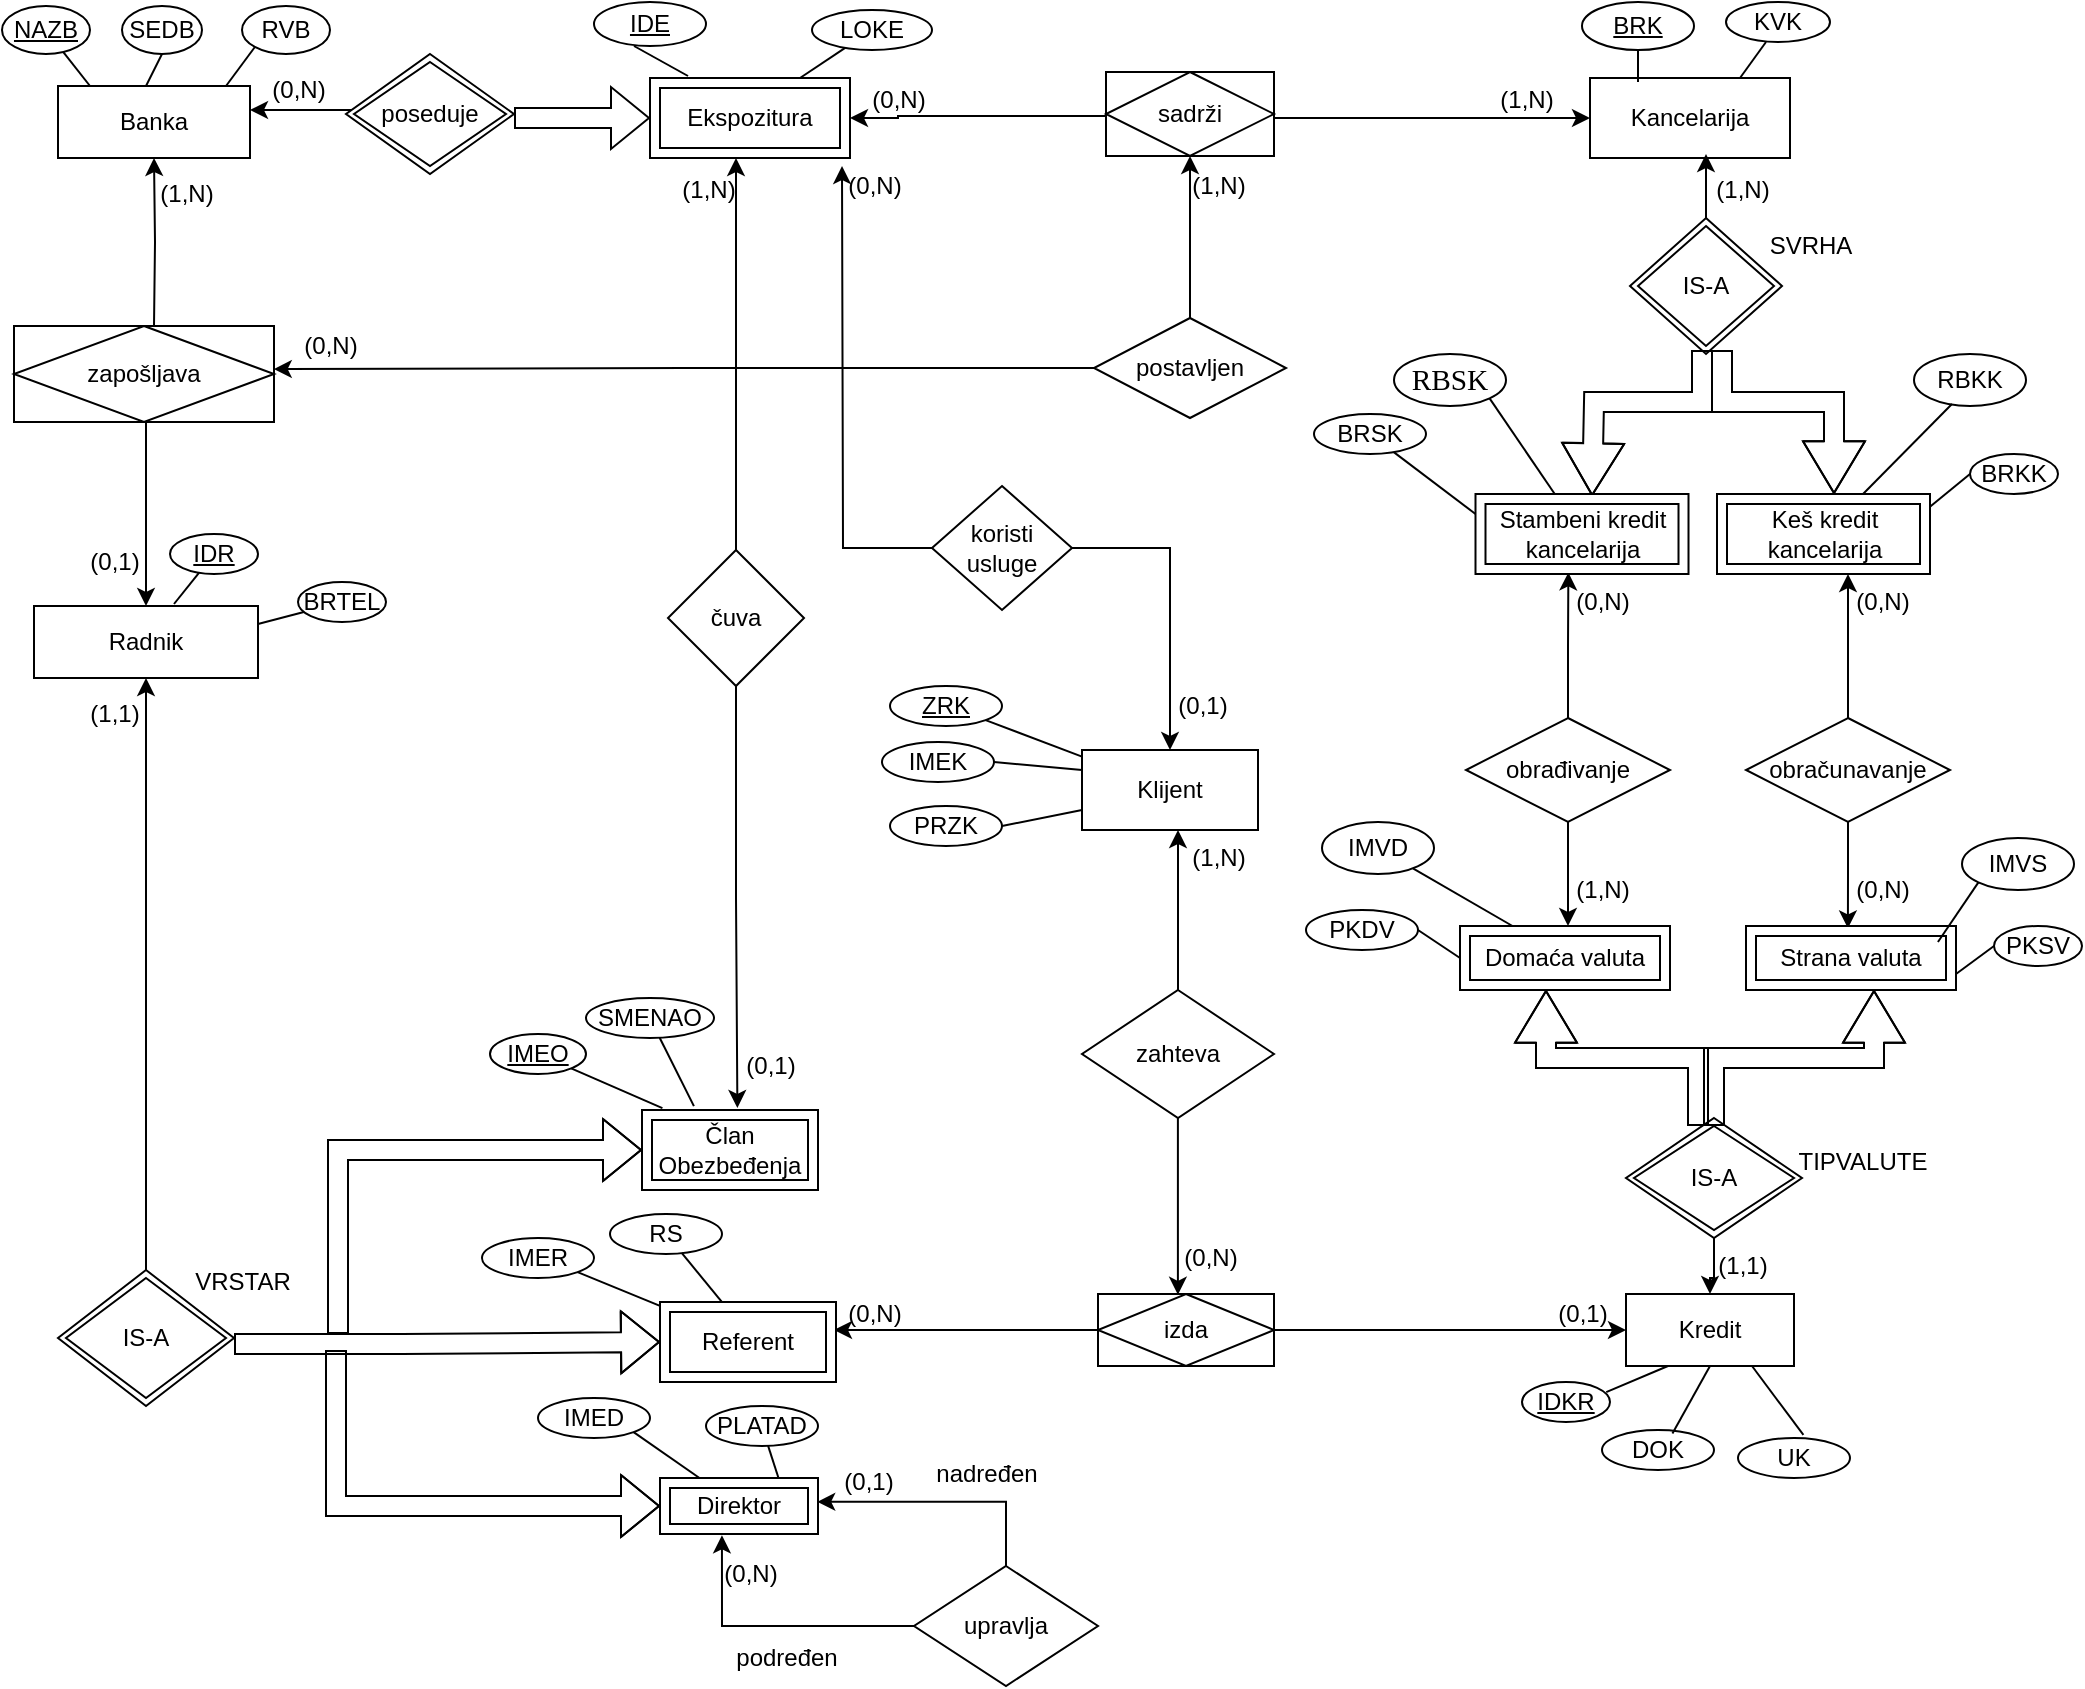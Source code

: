 <mxfile version="20.8.2" type="device"><diagram id="R2lEEEUBdFMjLlhIrx00" name="Page-1"><mxGraphModel dx="1084" dy="685" grid="1" gridSize="4" guides="1" tooltips="1" connect="1" arrows="1" fold="1" page="1" pageScale="1" pageWidth="850" pageHeight="1100" math="0" shadow="0" extFonts="Permanent Marker^https://fonts.googleapis.com/css?family=Permanent+Marker"><root><mxCell id="0"/><mxCell id="1" parent="0"/><mxCell id="6IQZY--_Jpdt3r4YXROx-1" value="Banka" style="rounded=0;whiteSpace=wrap;html=1;" parent="1" vertex="1"><mxGeometry x="44" y="48" width="96" height="36" as="geometry"/></mxCell><mxCell id="6IQZY--_Jpdt3r4YXROx-2" value="&lt;u&gt;NAZB&lt;/u&gt;" style="ellipse;whiteSpace=wrap;html=1;" parent="1" vertex="1"><mxGeometry x="16" y="8" width="44" height="24" as="geometry"/></mxCell><mxCell id="6IQZY--_Jpdt3r4YXROx-4" value="" style="endArrow=none;html=1;rounded=0;" parent="1" target="6IQZY--_Jpdt3r4YXROx-2" edge="1"><mxGeometry width="50" height="50" relative="1" as="geometry"><mxPoint x="60" y="48" as="sourcePoint"/><mxPoint x="88" y="30" as="targetPoint"/></mxGeometry></mxCell><mxCell id="6IQZY--_Jpdt3r4YXROx-5" value="SEDB" style="ellipse;whiteSpace=wrap;html=1;" parent="1" vertex="1"><mxGeometry x="76" y="8" width="40" height="24" as="geometry"/></mxCell><mxCell id="6IQZY--_Jpdt3r4YXROx-6" value="RVB" style="ellipse;whiteSpace=wrap;html=1;" parent="1" vertex="1"><mxGeometry x="136" y="8" width="44" height="24" as="geometry"/></mxCell><mxCell id="6IQZY--_Jpdt3r4YXROx-7" value="" style="endArrow=none;html=1;rounded=0;entryX=0.5;entryY=1;entryDx=0;entryDy=0;" parent="1" target="6IQZY--_Jpdt3r4YXROx-5" edge="1"><mxGeometry width="50" height="50" relative="1" as="geometry"><mxPoint x="88" y="48" as="sourcePoint"/><mxPoint x="134" y="4" as="targetPoint"/></mxGeometry></mxCell><mxCell id="6IQZY--_Jpdt3r4YXROx-8" value="" style="endArrow=none;html=1;rounded=0;entryX=0;entryY=1;entryDx=0;entryDy=0;" parent="1" target="6IQZY--_Jpdt3r4YXROx-6" edge="1"><mxGeometry width="50" height="50" relative="1" as="geometry"><mxPoint x="128" y="48" as="sourcePoint"/><mxPoint x="170" y="8" as="targetPoint"/><Array as="points"/></mxGeometry></mxCell><mxCell id="6IQZY--_Jpdt3r4YXROx-11" style="edgeStyle=orthogonalEdgeStyle;rounded=0;orthogonalLoop=1;jettySize=auto;html=1;" parent="1" edge="1"><mxGeometry relative="1" as="geometry"><mxPoint x="208" y="60" as="sourcePoint"/><mxPoint x="140" y="60" as="targetPoint"/></mxGeometry></mxCell><mxCell id="6IQZY--_Jpdt3r4YXROx-12" value="" style="shape=flexArrow;endArrow=classic;html=1;rounded=0;" parent="1" edge="1"><mxGeometry width="50" height="50" relative="1" as="geometry"><mxPoint x="272" y="64" as="sourcePoint"/><mxPoint x="340" y="64" as="targetPoint"/></mxGeometry></mxCell><mxCell id="6IQZY--_Jpdt3r4YXROx-13" value="Ekspozitura" style="shape=ext;margin=3;double=1;whiteSpace=wrap;html=1;align=center;" parent="1" vertex="1"><mxGeometry x="340" y="44" width="100" height="40" as="geometry"/></mxCell><mxCell id="6IQZY--_Jpdt3r4YXROx-14" value="poseduje" style="shape=rhombus;double=1;perimeter=rhombusPerimeter;whiteSpace=wrap;html=1;align=center;" parent="1" vertex="1"><mxGeometry x="188" y="32" width="84" height="60" as="geometry"/></mxCell><mxCell id="6IQZY--_Jpdt3r4YXROx-17" style="edgeStyle=orthogonalEdgeStyle;rounded=0;orthogonalLoop=1;jettySize=auto;html=1;entryX=0;entryY=0.5;entryDx=0;entryDy=0;" parent="1" source="6IQZY--_Jpdt3r4YXROx-15" target="6IQZY--_Jpdt3r4YXROx-16" edge="1"><mxGeometry relative="1" as="geometry"><mxPoint x="612" y="62" as="targetPoint"/><Array as="points"><mxPoint x="788" y="64"/><mxPoint x="788" y="64"/></Array></mxGeometry></mxCell><mxCell id="6IQZY--_Jpdt3r4YXROx-18" style="edgeStyle=orthogonalEdgeStyle;rounded=0;orthogonalLoop=1;jettySize=auto;html=1;entryX=1;entryY=0.5;entryDx=0;entryDy=0;" parent="1" source="6IQZY--_Jpdt3r4YXROx-15" target="6IQZY--_Jpdt3r4YXROx-13" edge="1"><mxGeometry relative="1" as="geometry"><Array as="points"><mxPoint x="464" y="63"/><mxPoint x="464" y="64"/></Array></mxGeometry></mxCell><mxCell id="6IQZY--_Jpdt3r4YXROx-15" value="sadrži" style="shape=associativeEntity;whiteSpace=wrap;html=1;align=center;" parent="1" vertex="1"><mxGeometry x="568" y="41" width="84" height="42" as="geometry"/></mxCell><mxCell id="6IQZY--_Jpdt3r4YXROx-16" value="Kancelarija&lt;br&gt;" style="whiteSpace=wrap;html=1;align=center;" parent="1" vertex="1"><mxGeometry x="810" y="44" width="100" height="40" as="geometry"/></mxCell><mxCell id="6IQZY--_Jpdt3r4YXROx-19" value="(0,N)" style="text;html=1;align=center;verticalAlign=middle;resizable=0;points=[];autosize=1;strokeColor=none;fillColor=none;" parent="1" vertex="1"><mxGeometry x="440" y="41" width="48" height="28" as="geometry"/></mxCell><mxCell id="6IQZY--_Jpdt3r4YXROx-20" value="(0,N)" style="text;html=1;align=center;verticalAlign=middle;resizable=0;points=[];autosize=1;strokeColor=none;fillColor=none;" parent="1" vertex="1"><mxGeometry x="140" y="36" width="48" height="28" as="geometry"/></mxCell><mxCell id="6IQZY--_Jpdt3r4YXROx-21" value="(1,N)" style="text;html=1;align=center;verticalAlign=middle;resizable=0;points=[];autosize=1;strokeColor=none;fillColor=none;" parent="1" vertex="1"><mxGeometry x="754" y="41" width="48" height="28" as="geometry"/></mxCell><mxCell id="6IQZY--_Jpdt3r4YXROx-22" value="IDE" style="ellipse;whiteSpace=wrap;html=1;align=center;fontStyle=4;" parent="1" vertex="1"><mxGeometry x="312" y="6" width="56" height="22" as="geometry"/></mxCell><mxCell id="6IQZY--_Jpdt3r4YXROx-23" value="LOKE" style="ellipse;whiteSpace=wrap;html=1;align=center;" parent="1" vertex="1"><mxGeometry x="421" y="10" width="60" height="20" as="geometry"/></mxCell><mxCell id="6IQZY--_Jpdt3r4YXROx-26" value="&lt;u&gt;BRK&lt;/u&gt;" style="ellipse;whiteSpace=wrap;html=1;align=center;" parent="1" vertex="1"><mxGeometry x="806" y="6" width="56" height="24" as="geometry"/></mxCell><mxCell id="6IQZY--_Jpdt3r4YXROx-27" value="KVK" style="ellipse;whiteSpace=wrap;html=1;align=center;" parent="1" vertex="1"><mxGeometry x="878" y="6" width="52" height="20" as="geometry"/></mxCell><mxCell id="6IQZY--_Jpdt3r4YXROx-29" value="" style="endArrow=none;html=1;rounded=0;entryX=0.19;entryY=-0.025;entryDx=0;entryDy=0;entryPerimeter=0;" parent="1" target="6IQZY--_Jpdt3r4YXROx-13" edge="1"><mxGeometry relative="1" as="geometry"><mxPoint x="332" y="28" as="sourcePoint"/><mxPoint x="400" y="28" as="targetPoint"/></mxGeometry></mxCell><mxCell id="6IQZY--_Jpdt3r4YXROx-30" value="" style="endArrow=none;html=1;rounded=0;exitX=0.75;exitY=0;exitDx=0;exitDy=0;" parent="1" source="6IQZY--_Jpdt3r4YXROx-16" edge="1"><mxGeometry width="50" height="50" relative="1" as="geometry"><mxPoint x="878" y="46" as="sourcePoint"/><mxPoint x="898" y="26" as="targetPoint"/></mxGeometry></mxCell><mxCell id="6IQZY--_Jpdt3r4YXROx-31" value="" style="endArrow=none;html=1;rounded=0;" parent="1" target="6IQZY--_Jpdt3r4YXROx-26" edge="1"><mxGeometry width="50" height="50" relative="1" as="geometry"><mxPoint x="834" y="46" as="sourcePoint"/><mxPoint x="858" y="24" as="targetPoint"/></mxGeometry></mxCell><mxCell id="6IQZY--_Jpdt3r4YXROx-34" style="edgeStyle=orthogonalEdgeStyle;rounded=0;orthogonalLoop=1;jettySize=auto;html=1;entryX=0.58;entryY=0.95;entryDx=0;entryDy=0;entryPerimeter=0;" parent="1" source="6IQZY--_Jpdt3r4YXROx-32" target="6IQZY--_Jpdt3r4YXROx-16" edge="1"><mxGeometry relative="1" as="geometry"/></mxCell><mxCell id="6IQZY--_Jpdt3r4YXROx-32" value="IS-A" style="shape=rhombus;double=1;perimeter=rhombusPerimeter;whiteSpace=wrap;html=1;align=center;" parent="1" vertex="1"><mxGeometry x="830" y="114" width="76" height="68" as="geometry"/></mxCell><mxCell id="6IQZY--_Jpdt3r4YXROx-35" value="(1,N)" style="text;html=1;align=center;verticalAlign=middle;resizable=0;points=[];autosize=1;strokeColor=none;fillColor=none;" parent="1" vertex="1"><mxGeometry x="862" y="86" width="48" height="28" as="geometry"/></mxCell><mxCell id="6IQZY--_Jpdt3r4YXROx-36" value="SVRHA" style="text;html=1;align=center;verticalAlign=middle;resizable=0;points=[];autosize=1;strokeColor=none;fillColor=none;" parent="1" vertex="1"><mxGeometry x="888" y="114" width="64" height="28" as="geometry"/></mxCell><mxCell id="6IQZY--_Jpdt3r4YXROx-46" value="BRKK" style="ellipse;whiteSpace=wrap;html=1;align=center;" parent="1" vertex="1"><mxGeometry x="1000" y="232" width="44" height="20" as="geometry"/></mxCell><mxCell id="6IQZY--_Jpdt3r4YXROx-47" value="BRSK" style="ellipse;whiteSpace=wrap;html=1;align=center;" parent="1" vertex="1"><mxGeometry x="672" y="212" width="56" height="20" as="geometry"/></mxCell><mxCell id="6IQZY--_Jpdt3r4YXROx-48" value="" style="endArrow=none;html=1;rounded=0;entryX=0;entryY=0.25;entryDx=0;entryDy=0;" parent="1" source="6IQZY--_Jpdt3r4YXROx-47" target="oLAv_RzCPwQ5drfLJmih-4" edge="1"><mxGeometry width="50" height="50" relative="1" as="geometry"><mxPoint x="616" y="250" as="sourcePoint"/><mxPoint x="757.592" y="252" as="targetPoint"/></mxGeometry></mxCell><mxCell id="6IQZY--_Jpdt3r4YXROx-51" value="" style="endArrow=none;html=1;rounded=0;entryX=0;entryY=0.5;entryDx=0;entryDy=0;exitX=1;exitY=0.25;exitDx=0;exitDy=0;" parent="1" target="6IQZY--_Jpdt3r4YXROx-46" edge="1"><mxGeometry width="50" height="50" relative="1" as="geometry"><mxPoint x="978" y="260" as="sourcePoint"/><mxPoint x="994" y="218" as="targetPoint"/></mxGeometry></mxCell><mxCell id="6IQZY--_Jpdt3r4YXROx-53" style="edgeStyle=orthogonalEdgeStyle;rounded=0;orthogonalLoop=1;jettySize=auto;html=1;entryX=0.5;entryY=1;entryDx=0;entryDy=0;" parent="1" target="6IQZY--_Jpdt3r4YXROx-1" edge="1"><mxGeometry relative="1" as="geometry"><mxPoint x="92" y="168" as="sourcePoint"/></mxGeometry></mxCell><mxCell id="6IQZY--_Jpdt3r4YXROx-55" value="" style="edgeStyle=orthogonalEdgeStyle;rounded=0;orthogonalLoop=1;jettySize=auto;html=1;" parent="1" source="6IQZY--_Jpdt3r4YXROx-52" target="6IQZY--_Jpdt3r4YXROx-54" edge="1"><mxGeometry relative="1" as="geometry"><Array as="points"><mxPoint x="88" y="236"/><mxPoint x="88" y="236"/></Array></mxGeometry></mxCell><mxCell id="6IQZY--_Jpdt3r4YXROx-52" value="zapošljava" style="shape=associativeEntity;whiteSpace=wrap;html=1;align=center;" parent="1" vertex="1"><mxGeometry x="22" y="168" width="130" height="48" as="geometry"/></mxCell><mxCell id="6IQZY--_Jpdt3r4YXROx-54" value="Radnik" style="whiteSpace=wrap;html=1;" parent="1" vertex="1"><mxGeometry x="32" y="308" width="112" height="36" as="geometry"/></mxCell><mxCell id="6IQZY--_Jpdt3r4YXROx-58" value="IDR" style="ellipse;whiteSpace=wrap;html=1;align=center;fontStyle=4;" parent="1" vertex="1"><mxGeometry x="100" y="272" width="44" height="20" as="geometry"/></mxCell><mxCell id="6IQZY--_Jpdt3r4YXROx-59" value="BRTEL" style="ellipse;whiteSpace=wrap;html=1;align=center;" parent="1" vertex="1"><mxGeometry x="164" y="296" width="44" height="20" as="geometry"/></mxCell><mxCell id="6IQZY--_Jpdt3r4YXROx-63" value="" style="edgeStyle=orthogonalEdgeStyle;rounded=0;orthogonalLoop=1;jettySize=auto;html=1;exitX=0.5;exitY=0;exitDx=0;exitDy=0;" parent="1" source="6IQZY--_Jpdt3r4YXROx-61" target="6IQZY--_Jpdt3r4YXROx-54" edge="1"><mxGeometry x="0.093" y="-40" relative="1" as="geometry"><Array as="points"><mxPoint x="88" y="608"/><mxPoint x="88" y="608"/></Array><mxPoint as="offset"/></mxGeometry></mxCell><mxCell id="6IQZY--_Jpdt3r4YXROx-61" value="IS-A" style="shape=rhombus;double=1;perimeter=rhombusPerimeter;whiteSpace=wrap;html=1;align=center;" parent="1" vertex="1"><mxGeometry x="44" y="640" width="88" height="68" as="geometry"/></mxCell><mxCell id="6IQZY--_Jpdt3r4YXROx-62" value="VRSTAR" style="text;html=1;align=center;verticalAlign=middle;resizable=0;points=[];autosize=1;strokeColor=none;fillColor=none;" parent="1" vertex="1"><mxGeometry x="100" y="632" width="72" height="28" as="geometry"/></mxCell><mxCell id="6IQZY--_Jpdt3r4YXROx-64" value="(1,N)" style="text;html=1;align=center;verticalAlign=middle;resizable=0;points=[];autosize=1;strokeColor=none;fillColor=none;" parent="1" vertex="1"><mxGeometry x="84" y="88" width="48" height="28" as="geometry"/></mxCell><mxCell id="6IQZY--_Jpdt3r4YXROx-65" value="(0,1)" style="text;html=1;align=center;verticalAlign=middle;resizable=0;points=[];autosize=1;strokeColor=none;fillColor=none;" parent="1" vertex="1"><mxGeometry x="48" y="272" width="48" height="28" as="geometry"/></mxCell><mxCell id="6IQZY--_Jpdt3r4YXROx-67" style="edgeStyle=orthogonalEdgeStyle;rounded=0;orthogonalLoop=1;jettySize=auto;html=1;" parent="1" source="6IQZY--_Jpdt3r4YXROx-66" target="6IQZY--_Jpdt3r4YXROx-15" edge="1"><mxGeometry relative="1" as="geometry"/></mxCell><mxCell id="6IQZY--_Jpdt3r4YXROx-68" style="edgeStyle=orthogonalEdgeStyle;rounded=0;orthogonalLoop=1;jettySize=auto;html=1;entryX=0.999;entryY=0.449;entryDx=0;entryDy=0;entryPerimeter=0;" parent="1" source="6IQZY--_Jpdt3r4YXROx-66" target="6IQZY--_Jpdt3r4YXROx-52" edge="1"><mxGeometry relative="1" as="geometry"><mxPoint x="160" y="188" as="targetPoint"/><Array as="points"/></mxGeometry></mxCell><mxCell id="6IQZY--_Jpdt3r4YXROx-66" value="postavljen" style="shape=rhombus;perimeter=rhombusPerimeter;whiteSpace=wrap;html=1;align=center;" parent="1" vertex="1"><mxGeometry x="562" y="164" width="96" height="50" as="geometry"/></mxCell><mxCell id="6IQZY--_Jpdt3r4YXROx-70" value="(1,N)" style="text;html=1;align=center;verticalAlign=middle;resizable=0;points=[];autosize=1;strokeColor=none;fillColor=none;" parent="1" vertex="1"><mxGeometry x="600" y="84" width="48" height="28" as="geometry"/></mxCell><mxCell id="6IQZY--_Jpdt3r4YXROx-71" value="" style="endArrow=none;html=1;rounded=0;" parent="1" target="6IQZY--_Jpdt3r4YXROx-58" edge="1"><mxGeometry width="50" height="50" relative="1" as="geometry"><mxPoint x="102" y="307" as="sourcePoint"/><mxPoint x="152" y="257" as="targetPoint"/></mxGeometry></mxCell><mxCell id="6IQZY--_Jpdt3r4YXROx-73" value="" style="endArrow=none;html=1;rounded=0;exitX=1;exitY=0.25;exitDx=0;exitDy=0;" parent="1" target="6IQZY--_Jpdt3r4YXROx-59" edge="1" source="6IQZY--_Jpdt3r4YXROx-54"><mxGeometry width="50" height="50" relative="1" as="geometry"><mxPoint x="144" y="334" as="sourcePoint"/><mxPoint x="194" y="284" as="targetPoint"/></mxGeometry></mxCell><mxCell id="6IQZY--_Jpdt3r4YXROx-74" value="(1,1)" style="text;html=1;align=center;verticalAlign=middle;resizable=0;points=[];autosize=1;strokeColor=none;fillColor=none;" parent="1" vertex="1"><mxGeometry x="48" y="348" width="48" height="28" as="geometry"/></mxCell><mxCell id="6IQZY--_Jpdt3r4YXROx-136" value="" style="edgeStyle=orthogonalEdgeStyle;rounded=0;orthogonalLoop=1;jettySize=auto;html=1;exitX=1;exitY=0.5;exitDx=0;exitDy=0;" parent="1" source="6IQZY--_Jpdt3r4YXROx-92" target="6IQZY--_Jpdt3r4YXROx-135" edge="1"><mxGeometry relative="1" as="geometry"><Array as="points"><mxPoint x="600" y="279"/></Array></mxGeometry></mxCell><mxCell id="N6vqniB8AbNK6FRcBZSr-4" style="edgeStyle=orthogonalEdgeStyle;rounded=0;orthogonalLoop=1;jettySize=auto;html=1;" parent="1" source="6IQZY--_Jpdt3r4YXROx-92" edge="1"><mxGeometry relative="1" as="geometry"><mxPoint x="436" y="88" as="targetPoint"/></mxGeometry></mxCell><mxCell id="6IQZY--_Jpdt3r4YXROx-92" value="koristi usluge&lt;br&gt;" style="rhombus;whiteSpace=wrap;html=1;" parent="1" vertex="1"><mxGeometry x="481" y="248" width="70" height="62" as="geometry"/></mxCell><mxCell id="6IQZY--_Jpdt3r4YXROx-98" value="(1,N)" style="text;html=1;align=center;verticalAlign=middle;resizable=0;points=[];autosize=1;strokeColor=none;fillColor=none;" parent="1" vertex="1"><mxGeometry x="345" y="86" width="48" height="28" as="geometry"/></mxCell><mxCell id="6IQZY--_Jpdt3r4YXROx-99" value="(0,1)" style="text;html=1;align=center;verticalAlign=middle;resizable=0;points=[];autosize=1;strokeColor=none;fillColor=none;" parent="1" vertex="1"><mxGeometry x="376" y="524" width="48" height="28" as="geometry"/></mxCell><mxCell id="6IQZY--_Jpdt3r4YXROx-100" value="&lt;u&gt;IMEO&lt;/u&gt;" style="ellipse;whiteSpace=wrap;html=1;align=center;" parent="1" vertex="1"><mxGeometry x="260" y="522" width="48" height="20" as="geometry"/></mxCell><mxCell id="6IQZY--_Jpdt3r4YXROx-101" value="SMENAO" style="ellipse;whiteSpace=wrap;html=1;align=center;" parent="1" vertex="1"><mxGeometry x="308" y="504" width="64" height="20" as="geometry"/></mxCell><mxCell id="6IQZY--_Jpdt3r4YXROx-103" value="" style="endArrow=none;html=1;rounded=0;entryX=0.116;entryY=-0.024;entryDx=0;entryDy=0;entryPerimeter=0;" parent="1" source="6IQZY--_Jpdt3r4YXROx-100" target="oLAv_RzCPwQ5drfLJmih-7" edge="1"><mxGeometry width="50" height="50" relative="1" as="geometry"><mxPoint x="340" y="298" as="sourcePoint"/><mxPoint x="296" y="516" as="targetPoint"/></mxGeometry></mxCell><mxCell id="6IQZY--_Jpdt3r4YXROx-108" value="RS" style="ellipse;whiteSpace=wrap;html=1;align=center;" parent="1" vertex="1"><mxGeometry x="320" y="612" width="56" height="20" as="geometry"/></mxCell><mxCell id="6IQZY--_Jpdt3r4YXROx-109" value="" style="endArrow=none;html=1;rounded=0;exitX=0.364;exitY=0.033;exitDx=0;exitDy=0;exitPerimeter=0;" parent="1" source="oLAv_RzCPwQ5drfLJmih-8" target="6IQZY--_Jpdt3r4YXROx-108" edge="1"><mxGeometry x="0.444" y="-1" width="50" height="50" relative="1" as="geometry"><mxPoint x="381.314" y="656" as="sourcePoint"/><mxPoint x="386" y="612" as="targetPoint"/><mxPoint as="offset"/></mxGeometry></mxCell><mxCell id="6IQZY--_Jpdt3r4YXROx-117" value="PLATAD" style="ellipse;whiteSpace=wrap;html=1;align=center;" parent="1" vertex="1"><mxGeometry x="368" y="708" width="56" height="20" as="geometry"/></mxCell><mxCell id="6IQZY--_Jpdt3r4YXROx-118" value="" style="endArrow=none;html=1;rounded=0;entryX=0.75;entryY=0;entryDx=0;entryDy=0;" parent="1" source="6IQZY--_Jpdt3r4YXROx-117" target="oLAv_RzCPwQ5drfLJmih-10" edge="1"><mxGeometry width="50" height="50" relative="1" as="geometry"><mxPoint x="352" y="722" as="sourcePoint"/><mxPoint x="402" y="744" as="targetPoint"/></mxGeometry></mxCell><mxCell id="6IQZY--_Jpdt3r4YXROx-122" style="edgeStyle=orthogonalEdgeStyle;rounded=0;orthogonalLoop=1;jettySize=auto;html=1;entryX=0.392;entryY=1.023;entryDx=0;entryDy=0;entryPerimeter=0;" parent="1" source="6IQZY--_Jpdt3r4YXROx-121" target="oLAv_RzCPwQ5drfLJmih-10" edge="1"><mxGeometry relative="1" as="geometry"><mxPoint x="375.552" y="772.84" as="targetPoint"/><Array as="points"><mxPoint x="376" y="818"/></Array></mxGeometry></mxCell><mxCell id="6IQZY--_Jpdt3r4YXROx-123" style="edgeStyle=orthogonalEdgeStyle;rounded=0;orthogonalLoop=1;jettySize=auto;html=1;entryX=0.995;entryY=0.425;entryDx=0;entryDy=0;entryPerimeter=0;" parent="1" source="6IQZY--_Jpdt3r4YXROx-121" target="oLAv_RzCPwQ5drfLJmih-10" edge="1"><mxGeometry relative="1" as="geometry"><Array as="points"><mxPoint x="518" y="756"/></Array><mxPoint x="421.38" y="755.704" as="targetPoint"/></mxGeometry></mxCell><mxCell id="6IQZY--_Jpdt3r4YXROx-121" value="upravlja" style="shape=rhombus;perimeter=rhombusPerimeter;whiteSpace=wrap;html=1;align=center;" parent="1" vertex="1"><mxGeometry x="472" y="788" width="92" height="60" as="geometry"/></mxCell><mxCell id="6IQZY--_Jpdt3r4YXROx-124" value="(0,1)" style="text;html=1;align=center;verticalAlign=middle;resizable=0;points=[];autosize=1;strokeColor=none;fillColor=none;" parent="1" vertex="1"><mxGeometry x="425" y="732" width="48" height="28" as="geometry"/></mxCell><mxCell id="6IQZY--_Jpdt3r4YXROx-125" value="(0,N)" style="text;html=1;align=center;verticalAlign=middle;resizable=0;points=[];autosize=1;strokeColor=none;fillColor=none;" parent="1" vertex="1"><mxGeometry x="366" y="778" width="48" height="28" as="geometry"/></mxCell><mxCell id="6IQZY--_Jpdt3r4YXROx-126" value="podređen" style="text;html=1;align=center;verticalAlign=middle;resizable=0;points=[];autosize=1;strokeColor=none;fillColor=none;" parent="1" vertex="1"><mxGeometry x="372" y="820" width="72" height="28" as="geometry"/></mxCell><mxCell id="6IQZY--_Jpdt3r4YXROx-127" value="nadređen" style="text;html=1;align=center;verticalAlign=middle;resizable=0;points=[];autosize=1;strokeColor=none;fillColor=none;" parent="1" vertex="1"><mxGeometry x="472" y="728" width="72" height="28" as="geometry"/></mxCell><mxCell id="6IQZY--_Jpdt3r4YXROx-133" value="Kredit" style="whiteSpace=wrap;html=1;" parent="1" vertex="1"><mxGeometry x="828" y="652" width="84" height="36" as="geometry"/></mxCell><mxCell id="6IQZY--_Jpdt3r4YXROx-135" value="Klijent" style="whiteSpace=wrap;html=1;" parent="1" vertex="1"><mxGeometry x="556" y="380" width="88" height="40" as="geometry"/></mxCell><mxCell id="6IQZY--_Jpdt3r4YXROx-143" value="(0,1)" style="text;html=1;align=center;verticalAlign=middle;resizable=0;points=[];autosize=1;strokeColor=none;fillColor=none;" parent="1" vertex="1"><mxGeometry x="592" y="344" width="48" height="28" as="geometry"/></mxCell><mxCell id="6IQZY--_Jpdt3r4YXROx-145" value="&lt;u&gt;ZRK&lt;/u&gt;" style="ellipse;whiteSpace=wrap;html=1;align=center;" parent="1" vertex="1"><mxGeometry x="460" y="348" width="56" height="20" as="geometry"/></mxCell><mxCell id="6IQZY--_Jpdt3r4YXROx-146" value="IMEK" style="ellipse;whiteSpace=wrap;html=1;align=center;" parent="1" vertex="1"><mxGeometry x="456" y="376" width="56" height="20" as="geometry"/></mxCell><mxCell id="6IQZY--_Jpdt3r4YXROx-147" value="PRZK" style="ellipse;whiteSpace=wrap;html=1;align=center;" parent="1" vertex="1"><mxGeometry x="460" y="408" width="56" height="20" as="geometry"/></mxCell><mxCell id="6IQZY--_Jpdt3r4YXROx-148" value="" style="endArrow=none;html=1;rounded=0;entryX=0;entryY=0.75;entryDx=0;entryDy=0;exitX=1;exitY=0.5;exitDx=0;exitDy=0;" parent="1" source="6IQZY--_Jpdt3r4YXROx-147" target="6IQZY--_Jpdt3r4YXROx-135" edge="1"><mxGeometry width="50" height="50" relative="1" as="geometry"><mxPoint x="624" y="530" as="sourcePoint"/><mxPoint x="674" y="480" as="targetPoint"/></mxGeometry></mxCell><mxCell id="6IQZY--_Jpdt3r4YXROx-149" value="" style="endArrow=none;html=1;rounded=0;entryX=0;entryY=0.25;entryDx=0;entryDy=0;exitX=1;exitY=0.5;exitDx=0;exitDy=0;" parent="1" source="6IQZY--_Jpdt3r4YXROx-146" target="6IQZY--_Jpdt3r4YXROx-135" edge="1"><mxGeometry width="50" height="50" relative="1" as="geometry"><mxPoint x="560.0" y="414.0" as="sourcePoint"/><mxPoint x="592" y="411" as="targetPoint"/><Array as="points"/></mxGeometry></mxCell><mxCell id="6IQZY--_Jpdt3r4YXROx-150" value="" style="endArrow=none;html=1;rounded=0;entryX=1;entryY=1;entryDx=0;entryDy=0;" parent="1" source="6IQZY--_Jpdt3r4YXROx-135" target="6IQZY--_Jpdt3r4YXROx-145" edge="1"><mxGeometry width="50" height="50" relative="1" as="geometry"><mxPoint x="624" y="530" as="sourcePoint"/><mxPoint x="674" y="480" as="targetPoint"/></mxGeometry></mxCell><mxCell id="6IQZY--_Jpdt3r4YXROx-151" value="&lt;u&gt;IDKR&lt;/u&gt;" style="ellipse;whiteSpace=wrap;html=1;align=center;" parent="1" vertex="1"><mxGeometry x="776" y="696" width="44" height="20" as="geometry"/></mxCell><mxCell id="6IQZY--_Jpdt3r4YXROx-152" value="DOK" style="ellipse;whiteSpace=wrap;html=1;align=center;" parent="1" vertex="1"><mxGeometry x="816" y="720" width="56" height="20" as="geometry"/></mxCell><mxCell id="6IQZY--_Jpdt3r4YXROx-153" value="UK" style="ellipse;whiteSpace=wrap;html=1;align=center;" parent="1" vertex="1"><mxGeometry x="884" y="724" width="56" height="20" as="geometry"/></mxCell><mxCell id="6IQZY--_Jpdt3r4YXROx-154" value="" style="endArrow=none;html=1;rounded=0;entryX=0.25;entryY=1;entryDx=0;entryDy=0;exitX=0.957;exitY=0.255;exitDx=0;exitDy=0;exitPerimeter=0;" parent="1" source="6IQZY--_Jpdt3r4YXROx-151" target="6IQZY--_Jpdt3r4YXROx-133" edge="1"><mxGeometry width="50" height="50" relative="1" as="geometry"><mxPoint x="624" y="598" as="sourcePoint"/><mxPoint x="674" y="548" as="targetPoint"/></mxGeometry></mxCell><mxCell id="6IQZY--_Jpdt3r4YXROx-155" value="" style="endArrow=none;html=1;rounded=0;entryX=0.5;entryY=1;entryDx=0;entryDy=0;exitX=0.629;exitY=0.09;exitDx=0;exitDy=0;exitPerimeter=0;" parent="1" source="6IQZY--_Jpdt3r4YXROx-152" target="6IQZY--_Jpdt3r4YXROx-133" edge="1"><mxGeometry width="50" height="50" relative="1" as="geometry"><mxPoint x="847" y="720" as="sourcePoint"/><mxPoint x="897" y="670" as="targetPoint"/></mxGeometry></mxCell><mxCell id="6IQZY--_Jpdt3r4YXROx-156" value="" style="endArrow=none;html=1;rounded=0;entryX=0.584;entryY=-0.076;entryDx=0;entryDy=0;entryPerimeter=0;exitX=0.75;exitY=1;exitDx=0;exitDy=0;" parent="1" source="6IQZY--_Jpdt3r4YXROx-133" target="6IQZY--_Jpdt3r4YXROx-153" edge="1"><mxGeometry width="50" height="50" relative="1" as="geometry"><mxPoint x="624" y="598" as="sourcePoint"/><mxPoint x="674" y="548" as="targetPoint"/></mxGeometry></mxCell><mxCell id="6IQZY--_Jpdt3r4YXROx-160" style="edgeStyle=orthogonalEdgeStyle;rounded=0;orthogonalLoop=1;jettySize=auto;html=1;" parent="1" source="6IQZY--_Jpdt3r4YXROx-159" target="6IQZY--_Jpdt3r4YXROx-133" edge="1"><mxGeometry relative="1" as="geometry"/></mxCell><mxCell id="6IQZY--_Jpdt3r4YXROx-159" value="IS-A" style="shape=rhombus;double=1;perimeter=rhombusPerimeter;whiteSpace=wrap;html=1;align=center;" parent="1" vertex="1"><mxGeometry x="828" y="564" width="88" height="60" as="geometry"/></mxCell><mxCell id="6IQZY--_Jpdt3r4YXROx-161" value="TIPVALUTE" style="text;html=1;align=center;verticalAlign=middle;resizable=0;points=[];autosize=1;strokeColor=none;fillColor=none;" parent="1" vertex="1"><mxGeometry x="902" y="572" width="88" height="28" as="geometry"/></mxCell><mxCell id="6IQZY--_Jpdt3r4YXROx-178" value="PKSV" style="ellipse;whiteSpace=wrap;html=1;align=center;" parent="1" vertex="1"><mxGeometry x="1012" y="468" width="44" height="20" as="geometry"/></mxCell><mxCell id="6IQZY--_Jpdt3r4YXROx-180" value="PKDV" style="ellipse;whiteSpace=wrap;html=1;align=center;" parent="1" vertex="1"><mxGeometry x="668" y="460" width="56" height="20" as="geometry"/></mxCell><mxCell id="6IQZY--_Jpdt3r4YXROx-184" value="" style="endArrow=none;html=1;rounded=0;entryX=0;entryY=0.5;entryDx=0;entryDy=0;exitX=1;exitY=0.75;exitDx=0;exitDy=0;" parent="1" source="oLAv_RzCPwQ5drfLJmih-3" target="6IQZY--_Jpdt3r4YXROx-178" edge="1"><mxGeometry width="50" height="50" relative="1" as="geometry"><mxPoint x="1000" y="492" as="sourcePoint"/><mxPoint x="842" y="400" as="targetPoint"/></mxGeometry></mxCell><mxCell id="6IQZY--_Jpdt3r4YXROx-188" style="edgeStyle=orthogonalEdgeStyle;rounded=0;orthogonalLoop=1;jettySize=auto;html=1;entryX=0.436;entryY=0.98;entryDx=0;entryDy=0;entryPerimeter=0;" parent="1" source="6IQZY--_Jpdt3r4YXROx-185" target="oLAv_RzCPwQ5drfLJmih-4" edge="1"><mxGeometry relative="1" as="geometry"><mxPoint x="798" y="292" as="targetPoint"/></mxGeometry></mxCell><mxCell id="cSrR9qPeoWYv29s2HMhL-15" style="edgeStyle=orthogonalEdgeStyle;rounded=0;orthogonalLoop=1;jettySize=auto;html=1;entryX=0.5;entryY=0;entryDx=0;entryDy=0;" parent="1" source="6IQZY--_Jpdt3r4YXROx-185" edge="1"><mxGeometry relative="1" as="geometry"><mxPoint x="799" y="468" as="targetPoint"/></mxGeometry></mxCell><mxCell id="6IQZY--_Jpdt3r4YXROx-185" value="obrađivanje" style="shape=rhombus;perimeter=rhombusPerimeter;whiteSpace=wrap;html=1;align=center;" parent="1" vertex="1"><mxGeometry x="748" y="364" width="102" height="52" as="geometry"/></mxCell><mxCell id="cSrR9qPeoWYv29s2HMhL-12" style="edgeStyle=orthogonalEdgeStyle;rounded=0;orthogonalLoop=1;jettySize=auto;html=1;entryX=0.413;entryY=0.037;entryDx=0;entryDy=0;entryPerimeter=0;" parent="1" source="6IQZY--_Jpdt3r4YXROx-186" edge="1"><mxGeometry relative="1" as="geometry"><mxPoint x="938.952" y="469.184" as="targetPoint"/></mxGeometry></mxCell><mxCell id="oLAv_RzCPwQ5drfLJmih-6" value="" style="edgeStyle=orthogonalEdgeStyle;rounded=0;orthogonalLoop=1;jettySize=auto;html=1;" parent="1" source="6IQZY--_Jpdt3r4YXROx-186" target="oLAv_RzCPwQ5drfLJmih-5" edge="1"><mxGeometry relative="1" as="geometry"><Array as="points"><mxPoint x="939" y="312"/><mxPoint x="939" y="312"/></Array></mxGeometry></mxCell><mxCell id="6IQZY--_Jpdt3r4YXROx-186" value="obračunavanje" style="shape=rhombus;perimeter=rhombusPerimeter;whiteSpace=wrap;html=1;align=center;" parent="1" vertex="1"><mxGeometry x="888" y="364" width="102" height="52" as="geometry"/></mxCell><mxCell id="6IQZY--_Jpdt3r4YXROx-191" value="(1,N)" style="text;html=1;align=center;verticalAlign=middle;resizable=0;points=[];autosize=1;strokeColor=none;fillColor=none;" parent="1" vertex="1"><mxGeometry x="792" y="436" width="48" height="28" as="geometry"/></mxCell><mxCell id="6IQZY--_Jpdt3r4YXROx-194" value="(0,N)" style="text;html=1;align=center;verticalAlign=middle;resizable=0;points=[];autosize=1;strokeColor=none;fillColor=none;" parent="1" vertex="1"><mxGeometry x="792" y="292" width="48" height="28" as="geometry"/></mxCell><mxCell id="6IQZY--_Jpdt3r4YXROx-195" value="(1,1)" style="text;html=1;align=center;verticalAlign=middle;resizable=0;points=[];autosize=1;strokeColor=none;fillColor=none;" parent="1" vertex="1"><mxGeometry x="862" y="624" width="48" height="28" as="geometry"/></mxCell><mxCell id="6IQZY--_Jpdt3r4YXROx-196" value="(0,N)" style="text;html=1;align=center;verticalAlign=middle;resizable=0;points=[];autosize=1;strokeColor=none;fillColor=none;" parent="1" vertex="1"><mxGeometry x="932" y="436" width="48" height="28" as="geometry"/></mxCell><mxCell id="6IQZY--_Jpdt3r4YXROx-197" value="(0,N)" style="text;html=1;align=center;verticalAlign=middle;resizable=0;points=[];autosize=1;strokeColor=none;fillColor=none;" parent="1" vertex="1"><mxGeometry x="932" y="292" width="48" height="28" as="geometry"/></mxCell><mxCell id="6IQZY--_Jpdt3r4YXROx-198" value="" style="endArrow=none;html=1;rounded=0;entryX=0.295;entryY=-0.048;entryDx=0;entryDy=0;entryPerimeter=0;" parent="1" source="6IQZY--_Jpdt3r4YXROx-101" target="oLAv_RzCPwQ5drfLJmih-7" edge="1"><mxGeometry width="50" height="50" relative="1" as="geometry"><mxPoint x="232" y="686" as="sourcePoint"/><mxPoint x="328" y="492" as="targetPoint"/></mxGeometry></mxCell><mxCell id="N6vqniB8AbNK6FRcBZSr-6" style="edgeStyle=orthogonalEdgeStyle;rounded=0;orthogonalLoop=1;jettySize=auto;html=1;entryX=0.542;entryY=-0.025;entryDx=0;entryDy=0;entryPerimeter=0;" parent="1" source="N6vqniB8AbNK6FRcBZSr-1" target="oLAv_RzCPwQ5drfLJmih-7" edge="1"><mxGeometry relative="1" as="geometry"><mxPoint x="384" y="524" as="targetPoint"/></mxGeometry></mxCell><mxCell id="xfKvSxeuFg7MQ0YSSWvp-2" style="edgeStyle=orthogonalEdgeStyle;rounded=0;orthogonalLoop=1;jettySize=auto;html=1;entryX=0.43;entryY=1;entryDx=0;entryDy=0;entryPerimeter=0;" parent="1" source="N6vqniB8AbNK6FRcBZSr-1" target="6IQZY--_Jpdt3r4YXROx-13" edge="1"><mxGeometry relative="1" as="geometry"/></mxCell><mxCell id="N6vqniB8AbNK6FRcBZSr-1" value="čuva&lt;br&gt;" style="rhombus;whiteSpace=wrap;html=1;" parent="1" vertex="1"><mxGeometry x="349" y="280" width="68" height="68" as="geometry"/></mxCell><mxCell id="N6vqniB8AbNK6FRcBZSr-7" value="(0,N)" style="text;html=1;align=center;verticalAlign=middle;resizable=0;points=[];autosize=1;strokeColor=none;fillColor=none;" parent="1" vertex="1"><mxGeometry x="428" y="84" width="48" height="28" as="geometry"/></mxCell><mxCell id="cSrR9qPeoWYv29s2HMhL-5" value="" style="shape=flexArrow;endArrow=classic;html=1;rounded=0;entryX=0;entryY=0.5;entryDx=0;entryDy=0;" parent="1" target="oLAv_RzCPwQ5drfLJmih-7" edge="1"><mxGeometry width="50" height="50" relative="1" as="geometry"><mxPoint x="184" y="672" as="sourcePoint"/><mxPoint x="336" y="580" as="targetPoint"/><Array as="points"><mxPoint x="184" y="580"/></Array></mxGeometry></mxCell><mxCell id="cSrR9qPeoWYv29s2HMhL-6" value="" style="shape=flexArrow;endArrow=classic;html=1;rounded=0;entryX=0;entryY=0.5;entryDx=0;entryDy=0;" parent="1" target="oLAv_RzCPwQ5drfLJmih-10" edge="1"><mxGeometry width="50" height="50" relative="1" as="geometry"><mxPoint x="183" y="680" as="sourcePoint"/><mxPoint x="345" y="758" as="targetPoint"/><Array as="points"><mxPoint x="183" y="758"/></Array></mxGeometry></mxCell><mxCell id="cSrR9qPeoWYv29s2HMhL-7" value="" style="shape=flexArrow;endArrow=classic;html=1;rounded=0;entryX=0;entryY=0.5;entryDx=0;entryDy=0;" parent="1" target="oLAv_RzCPwQ5drfLJmih-8" edge="1"><mxGeometry width="50" height="50" relative="1" as="geometry"><mxPoint x="132" y="677" as="sourcePoint"/><mxPoint x="344" y="676" as="targetPoint"/><Array as="points"><mxPoint x="216" y="677"/></Array></mxGeometry></mxCell><mxCell id="cSrR9qPeoWYv29s2HMhL-8" value="" style="shape=flexArrow;endArrow=classic;html=1;rounded=0;width=10;endSize=8.28;entryX=0.587;entryY=0.031;entryDx=0;entryDy=0;entryPerimeter=0;" parent="1" edge="1"><mxGeometry width="50" height="50" relative="1" as="geometry"><mxPoint x="866" y="180" as="sourcePoint"/><mxPoint x="811.048" y="252.992" as="targetPoint"/><Array as="points"><mxPoint x="866" y="206"/><mxPoint x="812" y="206"/></Array></mxGeometry></mxCell><mxCell id="cSrR9qPeoWYv29s2HMhL-9" value="" style="shape=flexArrow;endArrow=classic;html=1;rounded=0;width=10;endSize=8.28;" parent="1" edge="1"><mxGeometry width="50" height="50" relative="1" as="geometry"><mxPoint x="872" y="568" as="sourcePoint"/><mxPoint x="952" y="500" as="targetPoint"/><Array as="points"><mxPoint x="872" y="534"/><mxPoint x="952" y="534"/></Array></mxGeometry></mxCell><mxCell id="cSrR9qPeoWYv29s2HMhL-11" value="" style="shape=flexArrow;endArrow=classic;html=1;rounded=0;width=10;endSize=8.28;" parent="1" edge="1"><mxGeometry width="50" height="50" relative="1" as="geometry"><mxPoint x="876" y="180" as="sourcePoint"/><mxPoint x="932" y="252" as="targetPoint"/><Array as="points"><mxPoint x="876" y="206"/><mxPoint x="932" y="206"/></Array></mxGeometry></mxCell><mxCell id="cSrR9qPeoWYv29s2HMhL-16" value="" style="shape=flexArrow;endArrow=classic;html=1;rounded=0;width=10;endSize=8.28;" parent="1" edge="1"><mxGeometry width="50" height="50" relative="1" as="geometry"><mxPoint x="864" y="568" as="sourcePoint"/><mxPoint x="788" y="500" as="targetPoint"/><Array as="points"><mxPoint x="864" y="534"/><mxPoint x="788" y="534"/></Array></mxGeometry></mxCell><mxCell id="cSrR9qPeoWYv29s2HMhL-17" value="" style="endArrow=none;html=1;rounded=0;entryX=0;entryY=0.5;entryDx=0;entryDy=0;exitX=1;exitY=0.5;exitDx=0;exitDy=0;" parent="1" source="6IQZY--_Jpdt3r4YXROx-180" target="oLAv_RzCPwQ5drfLJmih-1" edge="1"><mxGeometry width="50" height="50" relative="1" as="geometry"><mxPoint x="696" y="438" as="sourcePoint"/><mxPoint x="747" y="484" as="targetPoint"/></mxGeometry></mxCell><mxCell id="cSrR9qPeoWYv29s2HMhL-18" value="(0,N)" style="text;html=1;align=center;verticalAlign=middle;resizable=0;points=[];autosize=1;strokeColor=none;fillColor=none;" parent="1" vertex="1"><mxGeometry x="156" y="164" width="48" height="28" as="geometry"/></mxCell><mxCell id="7q03taI90yCangrEq2zz-4" style="edgeStyle=orthogonalEdgeStyle;rounded=0;orthogonalLoop=1;jettySize=auto;html=1;" parent="1" source="7q03taI90yCangrEq2zz-2" edge="1"><mxGeometry relative="1" as="geometry"><mxPoint x="604" y="420" as="targetPoint"/></mxGeometry></mxCell><mxCell id="7q03taI90yCangrEq2zz-16" style="edgeStyle=orthogonalEdgeStyle;rounded=0;orthogonalLoop=1;jettySize=auto;html=1;entryX=0.454;entryY=0.011;entryDx=0;entryDy=0;entryPerimeter=0;" parent="1" source="7q03taI90yCangrEq2zz-2" target="7q03taI90yCangrEq2zz-12" edge="1"><mxGeometry relative="1" as="geometry"/></mxCell><mxCell id="7q03taI90yCangrEq2zz-2" value="zahteva" style="shape=rhombus;perimeter=rhombusPerimeter;whiteSpace=wrap;html=1;align=center;" parent="1" vertex="1"><mxGeometry x="556" y="500" width="96" height="64" as="geometry"/></mxCell><mxCell id="7q03taI90yCangrEq2zz-13" style="edgeStyle=orthogonalEdgeStyle;rounded=0;orthogonalLoop=1;jettySize=auto;html=1;" parent="1" source="7q03taI90yCangrEq2zz-12" edge="1"><mxGeometry relative="1" as="geometry"><mxPoint x="828" y="670" as="targetPoint"/><Array as="points"><mxPoint x="804" y="670"/><mxPoint x="804" y="670"/></Array></mxGeometry></mxCell><mxCell id="7q03taI90yCangrEq2zz-14" style="edgeStyle=orthogonalEdgeStyle;rounded=0;orthogonalLoop=1;jettySize=auto;html=1;entryX=1;entryY=0.5;entryDx=0;entryDy=0;" parent="1" source="7q03taI90yCangrEq2zz-12" edge="1"><mxGeometry relative="1" as="geometry"><mxPoint x="432" y="670" as="targetPoint"/></mxGeometry></mxCell><mxCell id="7q03taI90yCangrEq2zz-12" value="izda&lt;br&gt;" style="shape=associativeEntity;whiteSpace=wrap;html=1;align=center;" parent="1" vertex="1"><mxGeometry x="564" y="652" width="88" height="36" as="geometry"/></mxCell><mxCell id="7q03taI90yCangrEq2zz-17" value="(0,N)" style="text;html=1;align=center;verticalAlign=middle;resizable=0;points=[];autosize=1;strokeColor=none;fillColor=none;" parent="1" vertex="1"><mxGeometry x="428" y="648" width="48" height="28" as="geometry"/></mxCell><mxCell id="7q03taI90yCangrEq2zz-18" value="(0,1)" style="text;html=1;align=center;verticalAlign=middle;resizable=0;points=[];autosize=1;strokeColor=none;fillColor=none;" parent="1" vertex="1"><mxGeometry x="782" y="648" width="48" height="28" as="geometry"/></mxCell><mxCell id="7q03taI90yCangrEq2zz-19" value="(1,N)" style="text;html=1;align=center;verticalAlign=middle;resizable=0;points=[];autosize=1;strokeColor=none;fillColor=none;" parent="1" vertex="1"><mxGeometry x="600" y="420" width="48" height="28" as="geometry"/></mxCell><mxCell id="7q03taI90yCangrEq2zz-20" value="(0,N)" style="text;html=1;align=center;verticalAlign=middle;resizable=0;points=[];autosize=1;strokeColor=none;fillColor=none;" parent="1" vertex="1"><mxGeometry x="596" y="620" width="48" height="28" as="geometry"/></mxCell><mxCell id="oLAv_RzCPwQ5drfLJmih-1" value="Domaća valuta" style="shape=ext;margin=3;double=1;whiteSpace=wrap;html=1;align=center;" parent="1" vertex="1"><mxGeometry x="745" y="468" width="105" height="32" as="geometry"/></mxCell><mxCell id="oLAv_RzCPwQ5drfLJmih-3" value="Strana valuta" style="shape=ext;margin=3;double=1;whiteSpace=wrap;html=1;align=center;" parent="1" vertex="1"><mxGeometry x="888" y="468" width="105" height="32" as="geometry"/></mxCell><mxCell id="oLAv_RzCPwQ5drfLJmih-4" value="Stambeni kredit kancelarija" style="shape=ext;margin=3;double=1;whiteSpace=wrap;html=1;align=center;" parent="1" vertex="1"><mxGeometry x="752.75" y="252" width="106.5" height="40" as="geometry"/></mxCell><mxCell id="oLAv_RzCPwQ5drfLJmih-5" value="Keš kredit kancelarija" style="shape=ext;margin=3;double=1;whiteSpace=wrap;html=1;align=center;" parent="1" vertex="1"><mxGeometry x="873.5" y="252" width="106.5" height="40" as="geometry"/></mxCell><mxCell id="oLAv_RzCPwQ5drfLJmih-7" value="Član Obezbeđenja" style="shape=ext;margin=3;double=1;whiteSpace=wrap;html=1;align=center;" parent="1" vertex="1"><mxGeometry x="336" y="560" width="88" height="40" as="geometry"/></mxCell><mxCell id="oLAv_RzCPwQ5drfLJmih-8" value="Referent" style="shape=ext;margin=3;double=1;whiteSpace=wrap;html=1;align=center;" parent="1" vertex="1"><mxGeometry x="345" y="656" width="88" height="40" as="geometry"/></mxCell><mxCell id="oLAv_RzCPwQ5drfLJmih-10" value="Direktor" style="shape=ext;margin=3;double=1;whiteSpace=wrap;html=1;align=center;" parent="1" vertex="1"><mxGeometry x="345" y="744" width="79" height="28" as="geometry"/></mxCell><mxCell id="DhgtuMYqZPhUxyyzRyr8-2" value="&lt;span style=&quot;font-size:11.0pt;&lt;br/&gt;line-height:107%;font-family:&amp;quot;Times New Roman&amp;quot;,serif;mso-fareast-font-family:&lt;br/&gt;Calibri;mso-fareast-theme-font:minor-latin;mso-ansi-language:#181A;mso-fareast-language:&lt;br/&gt;EN-US;mso-bidi-language:AR-SA&quot; lang=&quot;sr-Latn-BA&quot;&gt;RBSK&lt;/span&gt;" style="ellipse;whiteSpace=wrap;html=1;align=center;" vertex="1" parent="1"><mxGeometry x="712" y="182" width="56" height="26" as="geometry"/></mxCell><mxCell id="DhgtuMYqZPhUxyyzRyr8-3" value="" style="endArrow=none;html=1;rounded=0;entryX=1;entryY=1;entryDx=0;entryDy=0;" edge="1" parent="1" source="oLAv_RzCPwQ5drfLJmih-4" target="DhgtuMYqZPhUxyyzRyr8-2"><mxGeometry width="50" height="50" relative="1" as="geometry"><mxPoint x="644" y="378" as="sourcePoint"/><mxPoint x="694" y="328" as="targetPoint"/></mxGeometry></mxCell><mxCell id="DhgtuMYqZPhUxyyzRyr8-6" value="&lt;span lang=&quot;sr-Latn-BA&quot;&gt;RBKK&lt;/span&gt;" style="ellipse;whiteSpace=wrap;html=1;align=center;" vertex="1" parent="1"><mxGeometry x="972" y="182" width="56" height="26" as="geometry"/></mxCell><mxCell id="DhgtuMYqZPhUxyyzRyr8-7" value="" style="endArrow=none;html=1;rounded=0;entryX=0.339;entryY=0.962;entryDx=0;entryDy=0;entryPerimeter=0;" edge="1" parent="1" source="oLAv_RzCPwQ5drfLJmih-5" target="DhgtuMYqZPhUxyyzRyr8-6"><mxGeometry width="50" height="50" relative="1" as="geometry"><mxPoint x="644" y="378" as="sourcePoint"/><mxPoint x="694" y="328" as="targetPoint"/></mxGeometry></mxCell><mxCell id="DhgtuMYqZPhUxyyzRyr8-8" value="&lt;span lang=&quot;sr-Latn-BA&quot;&gt;IMVD&lt;/span&gt;" style="ellipse;whiteSpace=wrap;html=1;align=center;" vertex="1" parent="1"><mxGeometry x="676" y="416" width="56" height="26" as="geometry"/></mxCell><mxCell id="DhgtuMYqZPhUxyyzRyr8-9" value="&lt;span lang=&quot;sr-Latn-BA&quot;&gt;IMVS&lt;/span&gt;" style="ellipse;whiteSpace=wrap;html=1;align=center;" vertex="1" parent="1"><mxGeometry x="996" y="424" width="56" height="26" as="geometry"/></mxCell><mxCell id="DhgtuMYqZPhUxyyzRyr8-10" value="" style="endArrow=none;html=1;rounded=0;entryX=0.25;entryY=0;entryDx=0;entryDy=0;" edge="1" parent="1" source="DhgtuMYqZPhUxyyzRyr8-8" target="oLAv_RzCPwQ5drfLJmih-1"><mxGeometry width="50" height="50" relative="1" as="geometry"><mxPoint x="644" y="378" as="sourcePoint"/><mxPoint x="694" y="328" as="targetPoint"/></mxGeometry></mxCell><mxCell id="DhgtuMYqZPhUxyyzRyr8-11" value="" style="endArrow=none;html=1;rounded=0;entryX=0;entryY=1;entryDx=0;entryDy=0;exitX=0.914;exitY=0.25;exitDx=0;exitDy=0;exitPerimeter=0;" edge="1" parent="1" source="oLAv_RzCPwQ5drfLJmih-3" target="DhgtuMYqZPhUxyyzRyr8-9"><mxGeometry width="50" height="50" relative="1" as="geometry"><mxPoint x="644" y="378" as="sourcePoint"/><mxPoint x="694" y="328" as="targetPoint"/></mxGeometry></mxCell><mxCell id="DhgtuMYqZPhUxyyzRyr8-12" value="IMER" style="ellipse;whiteSpace=wrap;html=1;align=center;" vertex="1" parent="1"><mxGeometry x="256" y="624" width="56" height="20" as="geometry"/></mxCell><mxCell id="DhgtuMYqZPhUxyyzRyr8-13" value="" style="endArrow=none;html=1;rounded=0;exitX=1;exitY=1;exitDx=0;exitDy=0;" edge="1" parent="1" source="DhgtuMYqZPhUxyyzRyr8-12" target="oLAv_RzCPwQ5drfLJmih-8"><mxGeometry width="50" height="50" relative="1" as="geometry"><mxPoint x="332" y="478" as="sourcePoint"/><mxPoint x="382" y="428" as="targetPoint"/></mxGeometry></mxCell><mxCell id="DhgtuMYqZPhUxyyzRyr8-14" value="IMED" style="ellipse;whiteSpace=wrap;html=1;align=center;" vertex="1" parent="1"><mxGeometry x="284" y="704" width="56" height="20" as="geometry"/></mxCell><mxCell id="DhgtuMYqZPhUxyyzRyr8-15" value="" style="endArrow=none;html=1;rounded=0;entryX=0.25;entryY=0;entryDx=0;entryDy=0;exitX=1;exitY=1;exitDx=0;exitDy=0;" edge="1" parent="1" source="DhgtuMYqZPhUxyyzRyr8-14" target="oLAv_RzCPwQ5drfLJmih-10"><mxGeometry width="50" height="50" relative="1" as="geometry"><mxPoint x="332" y="678" as="sourcePoint"/><mxPoint x="382" y="628" as="targetPoint"/></mxGeometry></mxCell><mxCell id="DhgtuMYqZPhUxyyzRyr8-16" value="" style="endArrow=none;html=1;rounded=0;exitX=0.75;exitY=0;exitDx=0;exitDy=0;" edge="1" parent="1" source="6IQZY--_Jpdt3r4YXROx-13" target="6IQZY--_Jpdt3r4YXROx-23"><mxGeometry width="50" height="50" relative="1" as="geometry"><mxPoint x="332" y="178" as="sourcePoint"/><mxPoint x="382" y="128" as="targetPoint"/></mxGeometry></mxCell></root></mxGraphModel></diagram></mxfile>